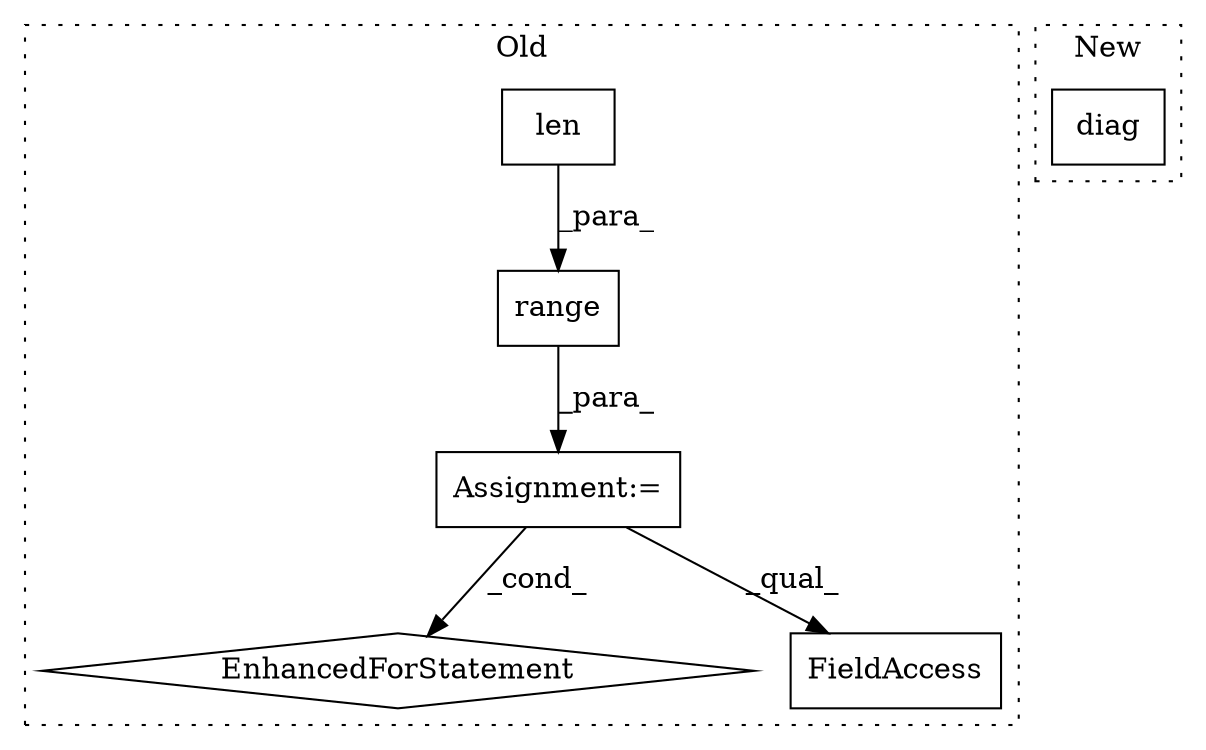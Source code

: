 digraph G {
subgraph cluster0 {
1 [label="len" a="32" s="2833,2858" l="4,1" shape="box"];
3 [label="EnhancedForStatement" a="70" s="2728,2861" l="65,2" shape="diamond"];
4 [label="range" a="32" s="2827,2859" l="6,1" shape="box"];
5 [label="FieldAccess" a="22" s="2892" l="12" shape="box"];
6 [label="Assignment:=" a="7" s="2728,2861" l="65,2" shape="box"];
label = "Old";
style="dotted";
}
subgraph cluster1 {
2 [label="diag" a="32" s="3159,3208" l="5,1" shape="box"];
label = "New";
style="dotted";
}
1 -> 4 [label="_para_"];
4 -> 6 [label="_para_"];
6 -> 3 [label="_cond_"];
6 -> 5 [label="_qual_"];
}
